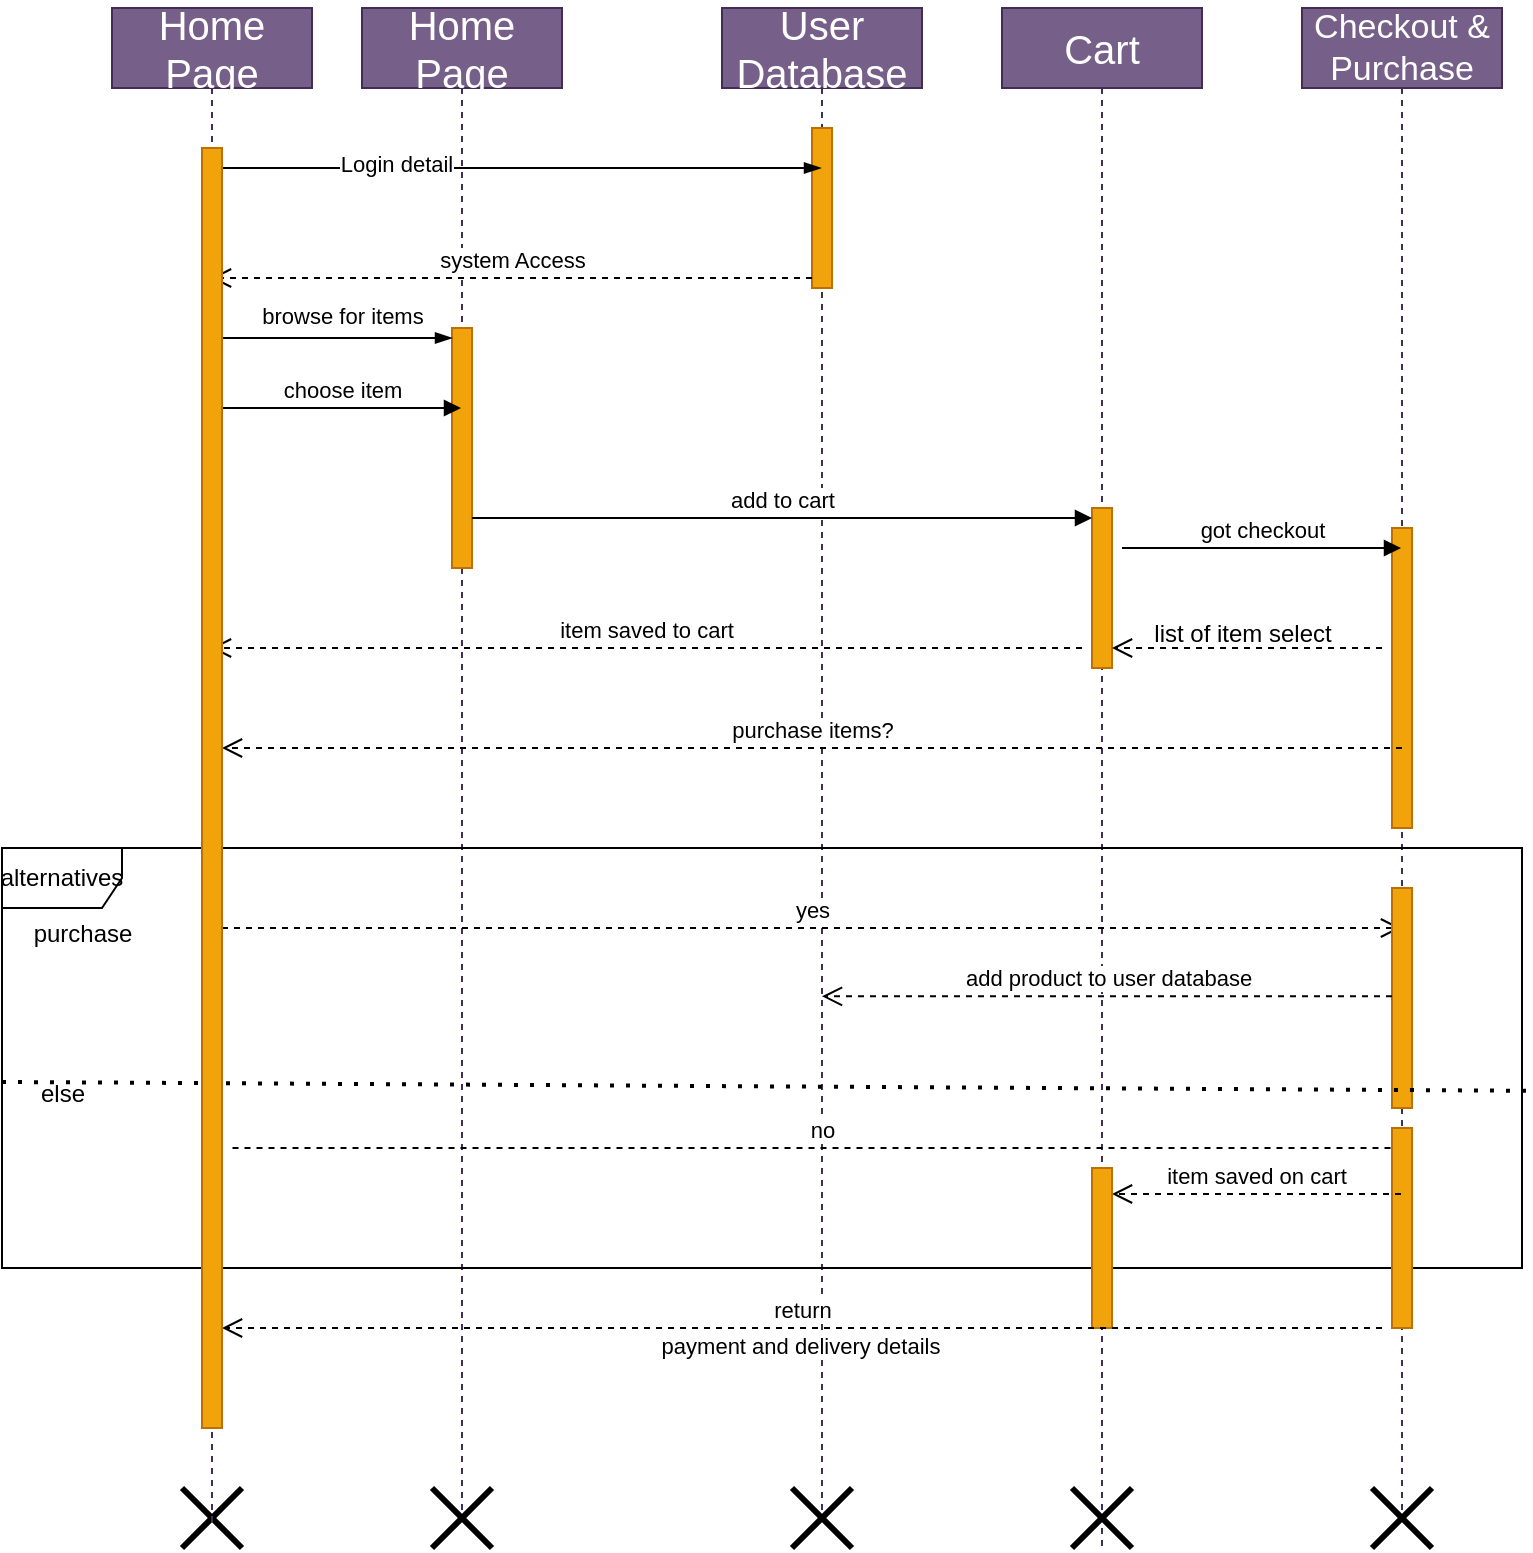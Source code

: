 <mxfile version="22.0.2" type="device">
  <diagram name="Page-1" id="2YBvvXClWsGukQMizWep">
    <mxGraphModel dx="1900" dy="621" grid="1" gridSize="10" guides="1" tooltips="1" connect="1" arrows="1" fold="1" page="1" pageScale="1" pageWidth="850" pageHeight="1100" math="0" shadow="0">
      <root>
        <mxCell id="0" />
        <mxCell id="1" parent="0" />
        <mxCell id="aM9ryv3xv72pqoxQDRHE-1" value="Home Page" style="shape=umlLifeline;perimeter=lifelinePerimeter;whiteSpace=wrap;html=1;container=0;dropTarget=0;collapsible=0;recursiveResize=0;outlineConnect=0;portConstraint=eastwest;newEdgeStyle={&quot;edgeStyle&quot;:&quot;elbowEdgeStyle&quot;,&quot;elbow&quot;:&quot;vertical&quot;,&quot;curved&quot;:0,&quot;rounded&quot;:0};fontSize=20;fillColor=#76608a;fontColor=#ffffff;strokeColor=#432D57;" parent="1" vertex="1">
          <mxGeometry x="40" y="40" width="100" height="760" as="geometry" />
        </mxCell>
        <mxCell id="WbID-xer1si53uDVizWF-18" value="" style="html=1;points=[[0,0,0,0,5],[0,1,0,0,-5],[1,0,0,0,5],[1,1,0,0,-5]];perimeter=orthogonalPerimeter;outlineConnect=0;targetShapes=umlLifeline;portConstraint=eastwest;newEdgeStyle={&quot;curved&quot;:0,&quot;rounded&quot;:0};fillColor=#f0a30a;fontColor=#000000;strokeColor=#BD7000;" parent="aM9ryv3xv72pqoxQDRHE-1" vertex="1">
          <mxGeometry x="45" y="160" width="10" height="120" as="geometry" />
        </mxCell>
        <mxCell id="aM9ryv3xv72pqoxQDRHE-5" value="User Database" style="shape=umlLifeline;perimeter=lifelinePerimeter;whiteSpace=wrap;html=1;container=0;dropTarget=0;collapsible=0;recursiveResize=0;outlineConnect=0;portConstraint=eastwest;newEdgeStyle={&quot;edgeStyle&quot;:&quot;elbowEdgeStyle&quot;,&quot;elbow&quot;:&quot;vertical&quot;,&quot;curved&quot;:0,&quot;rounded&quot;:0};fontSize=20;fillColor=#76608a;fontColor=#ffffff;strokeColor=#432D57;" parent="1" vertex="1">
          <mxGeometry x="220" y="40" width="100" height="760" as="geometry" />
        </mxCell>
        <mxCell id="WbID-xer1si53uDVizWF-14" value="" style="html=1;points=[[0,0,0,0,5],[0,1,0,0,-5],[1,0,0,0,5],[1,1,0,0,-5]];perimeter=orthogonalPerimeter;outlineConnect=0;targetShapes=umlLifeline;portConstraint=eastwest;newEdgeStyle={&quot;curved&quot;:0,&quot;rounded&quot;:0};fillColor=#f0a30a;fontColor=#000000;strokeColor=#BD7000;" parent="aM9ryv3xv72pqoxQDRHE-5" vertex="1">
          <mxGeometry x="45" y="60" width="10" height="80" as="geometry" />
        </mxCell>
        <mxCell id="WbID-xer1si53uDVizWF-3" value="Cart" style="shape=umlLifeline;whiteSpace=wrap;html=1;container=1;dropTarget=0;collapsible=0;recursiveResize=0;outlineConnect=0;portConstraint=eastwest;newEdgeStyle={&quot;curved&quot;:0,&quot;rounded&quot;:0};points=[[0,0,0,0,5],[0,1,0,0,-5],[1,0,0,0,5],[1,1,0,0,-5]];perimeter=rectanglePerimeter;targetShapes=umlLifeline;participant=label;fontSize=20;fillColor=#76608a;fontColor=#ffffff;strokeColor=#432D57;" parent="1" vertex="1">
          <mxGeometry x="360" y="40" width="100" height="770" as="geometry" />
        </mxCell>
        <mxCell id="WbID-xer1si53uDVizWF-23" value="" style="html=1;points=[[0,0,0,0,5],[0,1,0,0,-5],[1,0,0,0,5],[1,1,0,0,-5]];perimeter=orthogonalPerimeter;outlineConnect=0;targetShapes=umlLifeline;portConstraint=eastwest;newEdgeStyle={&quot;curved&quot;:0,&quot;rounded&quot;:0};fillColor=#f0a30a;fontColor=#000000;strokeColor=#BD7000;" parent="WbID-xer1si53uDVizWF-3" vertex="1">
          <mxGeometry x="45" y="250" width="10" height="80" as="geometry" />
        </mxCell>
        <mxCell id="yz9_nOMWpClxMJq3Lxjo-4" value="" style="shape=umlDestroy;whiteSpace=wrap;html=1;strokeWidth=3;targetShapes=umlLifeline;" parent="WbID-xer1si53uDVizWF-3" vertex="1">
          <mxGeometry x="35" y="740" width="30" height="30" as="geometry" />
        </mxCell>
        <mxCell id="WbID-xer1si53uDVizWF-10" value="Checkout &amp;amp; Purchase" style="shape=umlLifeline;perimeter=lifelinePerimeter;whiteSpace=wrap;html=1;container=1;dropTarget=0;collapsible=0;recursiveResize=0;outlineConnect=0;portConstraint=eastwest;newEdgeStyle={&quot;curved&quot;:0,&quot;rounded&quot;:0};fontSize=17;fillColor=#76608a;fontColor=#ffffff;strokeColor=#432D57;" parent="1" vertex="1">
          <mxGeometry x="510" y="40" width="100" height="760" as="geometry" />
        </mxCell>
        <mxCell id="WbID-xer1si53uDVizWF-26" value="" style="html=1;points=[[0,0,0,0,5],[0,1,0,0,-5],[1,0,0,0,5],[1,1,0,0,-5]];perimeter=orthogonalPerimeter;outlineConnect=0;targetShapes=umlLifeline;portConstraint=eastwest;newEdgeStyle={&quot;curved&quot;:0,&quot;rounded&quot;:0};fillColor=#f0a30a;fontColor=#000000;strokeColor=#BD7000;" parent="WbID-xer1si53uDVizWF-10" vertex="1">
          <mxGeometry x="45" y="260" width="10" height="150" as="geometry" />
        </mxCell>
        <mxCell id="WbID-xer1si53uDVizWF-12" value="" style="edgeStyle=elbowEdgeStyle;fontSize=12;html=1;endArrow=blockThin;endFill=1;rounded=0;" parent="1" target="aM9ryv3xv72pqoxQDRHE-5" edge="1">
          <mxGeometry width="160" relative="1" as="geometry">
            <mxPoint x="-30" y="120" as="sourcePoint" />
            <mxPoint x="200" y="120" as="targetPoint" />
            <Array as="points">
              <mxPoint y="120" />
            </Array>
          </mxGeometry>
        </mxCell>
        <mxCell id="WbID-xer1si53uDVizWF-15" value="Login detail" style="edgeLabel;html=1;align=center;verticalAlign=middle;resizable=0;points=[];" parent="WbID-xer1si53uDVizWF-12" vertex="1" connectable="0">
          <mxGeometry x="-0.419" y="2" relative="1" as="geometry">
            <mxPoint as="offset" />
          </mxGeometry>
        </mxCell>
        <mxCell id="WbID-xer1si53uDVizWF-16" value="system Access" style="html=1;verticalAlign=bottom;endArrow=open;dashed=1;endSize=8;curved=0;rounded=0;exitX=0;exitY=1;exitDx=0;exitDy=-5;exitPerimeter=0;" parent="1" source="WbID-xer1si53uDVizWF-14" edge="1">
          <mxGeometry relative="1" as="geometry">
            <mxPoint x="210" y="180" as="sourcePoint" />
            <mxPoint x="-35.5" y="175" as="targetPoint" />
          </mxGeometry>
        </mxCell>
        <mxCell id="WbID-xer1si53uDVizWF-17" value="" style="edgeStyle=elbowEdgeStyle;fontSize=12;html=1;endArrow=blockThin;endFill=1;rounded=0;entryX=0;entryY=0;entryDx=0;entryDy=5;entryPerimeter=0;" parent="1" target="WbID-xer1si53uDVizWF-18" edge="1">
          <mxGeometry width="160" relative="1" as="geometry">
            <mxPoint x="-30" y="205" as="sourcePoint" />
            <mxPoint x="70" y="210" as="targetPoint" />
            <Array as="points">
              <mxPoint x="20" y="205" />
            </Array>
          </mxGeometry>
        </mxCell>
        <mxCell id="WbID-xer1si53uDVizWF-19" value="browse for items" style="edgeLabel;html=1;align=center;verticalAlign=middle;resizable=0;points=[];" parent="WbID-xer1si53uDVizWF-17" vertex="1" connectable="0">
          <mxGeometry x="-0.304" y="2" relative="1" as="geometry">
            <mxPoint x="20" y="-9" as="offset" />
          </mxGeometry>
        </mxCell>
        <mxCell id="WbID-xer1si53uDVizWF-21" value="choose item" style="html=1;verticalAlign=bottom;endArrow=block;curved=0;rounded=0;" parent="1" target="aM9ryv3xv72pqoxQDRHE-1" edge="1">
          <mxGeometry width="80" relative="1" as="geometry">
            <mxPoint x="-30" y="240" as="sourcePoint" />
            <mxPoint x="50" y="240" as="targetPoint" />
          </mxGeometry>
        </mxCell>
        <mxCell id="WbID-xer1si53uDVizWF-22" value="add to cart" style="html=1;verticalAlign=bottom;endArrow=block;curved=0;rounded=0;entryX=0;entryY=0;entryDx=0;entryDy=5;entryPerimeter=0;" parent="1" source="WbID-xer1si53uDVizWF-18" target="WbID-xer1si53uDVizWF-23" edge="1">
          <mxGeometry width="80" relative="1" as="geometry">
            <mxPoint x="100" y="295" as="sourcePoint" />
            <mxPoint x="80" y="280" as="targetPoint" />
          </mxGeometry>
        </mxCell>
        <mxCell id="WbID-xer1si53uDVizWF-24" value="item saved to cart" style="html=1;verticalAlign=bottom;endArrow=open;dashed=1;endSize=8;curved=0;rounded=0;" parent="1" edge="1">
          <mxGeometry relative="1" as="geometry">
            <mxPoint x="400" y="360" as="sourcePoint" />
            <mxPoint x="-35.5" y="360" as="targetPoint" />
          </mxGeometry>
        </mxCell>
        <mxCell id="WbID-xer1si53uDVizWF-25" value="got checkout" style="html=1;verticalAlign=bottom;endArrow=block;curved=0;rounded=0;" parent="1" target="WbID-xer1si53uDVizWF-10" edge="1">
          <mxGeometry x="0.004" width="80" relative="1" as="geometry">
            <mxPoint x="420" y="310" as="sourcePoint" />
            <mxPoint x="500" y="310" as="targetPoint" />
            <mxPoint as="offset" />
          </mxGeometry>
        </mxCell>
        <mxCell id="WbID-xer1si53uDVizWF-27" value="purchase items?" style="html=1;verticalAlign=bottom;endArrow=open;dashed=1;endSize=8;curved=0;rounded=0;" parent="1" edge="1">
          <mxGeometry relative="1" as="geometry">
            <mxPoint x="560" y="410" as="sourcePoint" />
            <mxPoint x="-30" y="410" as="targetPoint" />
          </mxGeometry>
        </mxCell>
        <mxCell id="WbID-xer1si53uDVizWF-28" value="alternatives" style="shape=umlFrame;whiteSpace=wrap;html=1;pointerEvents=0;" parent="1" vertex="1">
          <mxGeometry x="-140" y="460" width="760" height="210" as="geometry" />
        </mxCell>
        <mxCell id="WbID-xer1si53uDVizWF-30" value="purchase" style="text;html=1;align=center;verticalAlign=middle;resizable=0;points=[];autosize=1;strokeColor=none;fillColor=none;" parent="1" vertex="1">
          <mxGeometry x="-135" y="488" width="70" height="30" as="geometry" />
        </mxCell>
        <mxCell id="WbID-xer1si53uDVizWF-33" value="yes" style="html=1;verticalAlign=bottom;endArrow=open;dashed=1;endSize=8;curved=0;rounded=0;" parent="1" target="WbID-xer1si53uDVizWF-10" edge="1">
          <mxGeometry relative="1" as="geometry">
            <mxPoint x="-30" y="500" as="sourcePoint" />
            <mxPoint x="10" y="530" as="targetPoint" />
            <Array as="points">
              <mxPoint x="20" y="500" />
            </Array>
          </mxGeometry>
        </mxCell>
        <mxCell id="WbID-xer1si53uDVizWF-36" value="" style="html=1;points=[[0,0,0,0,5],[0,1,0,0,-5],[1,0,0,0,5],[1,1,0,0,-5]];perimeter=orthogonalPerimeter;outlineConnect=0;targetShapes=umlLifeline;portConstraint=eastwest;newEdgeStyle={&quot;curved&quot;:0,&quot;rounded&quot;:0};fillColor=#f0a30a;fontColor=#000000;strokeColor=#BD7000;" parent="1" vertex="1">
          <mxGeometry x="555" y="480" width="10" height="110" as="geometry" />
        </mxCell>
        <mxCell id="WbID-xer1si53uDVizWF-38" value="add product to user database" style="html=1;verticalAlign=bottom;endArrow=open;dashed=1;endSize=8;curved=0;rounded=0;" parent="1" edge="1" target="aM9ryv3xv72pqoxQDRHE-5">
          <mxGeometry relative="1" as="geometry">
            <mxPoint x="555" y="534.17" as="sourcePoint" />
            <mxPoint x="280" y="534" as="targetPoint" />
          </mxGeometry>
        </mxCell>
        <mxCell id="WbID-xer1si53uDVizWF-39" value="" style="endArrow=none;dashed=1;html=1;dashPattern=1 3;strokeWidth=2;rounded=0;entryX=1.003;entryY=0.578;entryDx=0;entryDy=0;entryPerimeter=0;exitX=0;exitY=0.557;exitDx=0;exitDy=0;exitPerimeter=0;" parent="1" source="WbID-xer1si53uDVizWF-28" target="WbID-xer1si53uDVizWF-28" edge="1">
          <mxGeometry width="50" height="50" relative="1" as="geometry">
            <mxPoint x="-10" y="590" as="sourcePoint" />
            <mxPoint x="40" y="540" as="targetPoint" />
          </mxGeometry>
        </mxCell>
        <mxCell id="WbID-xer1si53uDVizWF-40" value="else" style="text;html=1;align=center;verticalAlign=middle;resizable=0;points=[];autosize=1;strokeColor=none;fillColor=none;" parent="1" vertex="1">
          <mxGeometry x="-135" y="568" width="50" height="30" as="geometry" />
        </mxCell>
        <mxCell id="WbID-xer1si53uDVizWF-41" value="no" style="html=1;verticalAlign=bottom;endArrow=open;dashed=1;endSize=8;curved=0;rounded=0;exitX=1;exitY=1;exitDx=0;exitDy=-5;exitPerimeter=0;" parent="1" edge="1">
          <mxGeometry relative="1" as="geometry">
            <mxPoint x="-24.75" y="610" as="sourcePoint" />
            <mxPoint x="564.75" y="610" as="targetPoint" />
          </mxGeometry>
        </mxCell>
        <mxCell id="WbID-xer1si53uDVizWF-42" value="" style="html=1;points=[[0,0,0,0,5],[0,1,0,0,-5],[1,0,0,0,5],[1,1,0,0,-5]];perimeter=orthogonalPerimeter;outlineConnect=0;targetShapes=umlLifeline;portConstraint=eastwest;newEdgeStyle={&quot;curved&quot;:0,&quot;rounded&quot;:0};fillColor=#f0a30a;fontColor=#000000;strokeColor=#BD7000;" parent="1" vertex="1">
          <mxGeometry x="555" y="600" width="10" height="100" as="geometry" />
        </mxCell>
        <mxCell id="WbID-xer1si53uDVizWF-43" value="item saved on cart" style="html=1;verticalAlign=bottom;endArrow=open;dashed=1;endSize=8;curved=0;rounded=0;entryX=1;entryY=0;entryDx=0;entryDy=5;entryPerimeter=0;" parent="1" edge="1">
          <mxGeometry relative="1" as="geometry">
            <mxPoint x="559.5" y="633" as="sourcePoint" />
            <mxPoint x="415" y="633" as="targetPoint" />
          </mxGeometry>
        </mxCell>
        <mxCell id="WbID-xer1si53uDVizWF-44" value="" style="html=1;points=[[0,0,0,0,5],[0,1,0,0,-5],[1,0,0,0,5],[1,1,0,0,-5]];perimeter=orthogonalPerimeter;outlineConnect=0;targetShapes=umlLifeline;portConstraint=eastwest;newEdgeStyle={&quot;curved&quot;:0,&quot;rounded&quot;:0};fillColor=#f0a30a;fontColor=#000000;strokeColor=#BD7000;" parent="1" vertex="1">
          <mxGeometry x="405" y="620" width="10" height="80" as="geometry" />
        </mxCell>
        <mxCell id="WbID-xer1si53uDVizWF-46" value="return" style="html=1;verticalAlign=bottom;endArrow=open;dashed=1;endSize=8;curved=0;rounded=0;" parent="1" edge="1" target="WEF_ZwdhUINKWZ9d70AN-5">
          <mxGeometry relative="1" as="geometry">
            <mxPoint x="550" y="700" as="sourcePoint" />
            <mxPoint x="-20" y="700" as="targetPoint" />
          </mxGeometry>
        </mxCell>
        <mxCell id="WbID-xer1si53uDVizWF-47" value="payment and delivery details" style="edgeLabel;html=1;align=center;verticalAlign=middle;resizable=0;points=[];" parent="WbID-xer1si53uDVizWF-46" vertex="1" connectable="0">
          <mxGeometry x="0.005" y="-3" relative="1" as="geometry">
            <mxPoint y="12" as="offset" />
          </mxGeometry>
        </mxCell>
        <mxCell id="WbID-xer1si53uDVizWF-48" value="" style="html=1;verticalAlign=bottom;endArrow=open;dashed=1;endSize=8;curved=0;rounded=0;" parent="1" target="WbID-xer1si53uDVizWF-23" edge="1">
          <mxGeometry relative="1" as="geometry">
            <mxPoint x="550" y="360" as="sourcePoint" />
            <mxPoint x="470" y="360" as="targetPoint" />
          </mxGeometry>
        </mxCell>
        <mxCell id="WbID-xer1si53uDVizWF-49" value="list of item select" style="text;html=1;align=center;verticalAlign=middle;resizable=0;points=[];autosize=1;strokeColor=none;fillColor=none;" parent="1" vertex="1">
          <mxGeometry x="425" y="338" width="110" height="30" as="geometry" />
        </mxCell>
        <mxCell id="yz9_nOMWpClxMJq3Lxjo-2" value="" style="shape=umlDestroy;whiteSpace=wrap;html=1;strokeWidth=3;targetShapes=umlLifeline;" parent="1" vertex="1">
          <mxGeometry x="75" y="780" width="30" height="30" as="geometry" />
        </mxCell>
        <mxCell id="yz9_nOMWpClxMJq3Lxjo-1" value="" style="shape=umlDestroy;whiteSpace=wrap;html=1;strokeWidth=3;targetShapes=umlLifeline;" parent="1" vertex="1">
          <mxGeometry x="-50" y="780" width="30" height="30" as="geometry" />
        </mxCell>
        <mxCell id="yz9_nOMWpClxMJq3Lxjo-3" value="" style="shape=umlDestroy;whiteSpace=wrap;html=1;strokeWidth=3;targetShapes=umlLifeline;" parent="1" vertex="1">
          <mxGeometry x="255" y="780" width="30" height="30" as="geometry" />
        </mxCell>
        <mxCell id="yz9_nOMWpClxMJq3Lxjo-5" value="" style="shape=umlDestroy;whiteSpace=wrap;html=1;strokeWidth=3;targetShapes=umlLifeline;" parent="1" vertex="1">
          <mxGeometry x="545" y="780" width="30" height="30" as="geometry" />
        </mxCell>
        <mxCell id="WEF_ZwdhUINKWZ9d70AN-4" value="Home Page" style="shape=umlLifeline;perimeter=lifelinePerimeter;whiteSpace=wrap;html=1;container=0;dropTarget=0;collapsible=0;recursiveResize=0;outlineConnect=0;portConstraint=eastwest;newEdgeStyle={&quot;edgeStyle&quot;:&quot;elbowEdgeStyle&quot;,&quot;elbow&quot;:&quot;vertical&quot;,&quot;curved&quot;:0,&quot;rounded&quot;:0};fontSize=20;fillColor=#76608a;fontColor=#ffffff;strokeColor=#432D57;" vertex="1" parent="1">
          <mxGeometry x="-85" y="40" width="100" height="760" as="geometry" />
        </mxCell>
        <mxCell id="WEF_ZwdhUINKWZ9d70AN-5" value="" style="html=1;points=[[0,0,0,0,5],[0,1,0,0,-5],[1,0,0,0,5],[1,1,0,0,-5]];perimeter=orthogonalPerimeter;outlineConnect=0;targetShapes=umlLifeline;portConstraint=eastwest;newEdgeStyle={&quot;curved&quot;:0,&quot;rounded&quot;:0};fillColor=#f0a30a;fontColor=#000000;strokeColor=#BD7000;" vertex="1" parent="WEF_ZwdhUINKWZ9d70AN-4">
          <mxGeometry x="45" y="70" width="10" height="640" as="geometry" />
        </mxCell>
      </root>
    </mxGraphModel>
  </diagram>
</mxfile>

